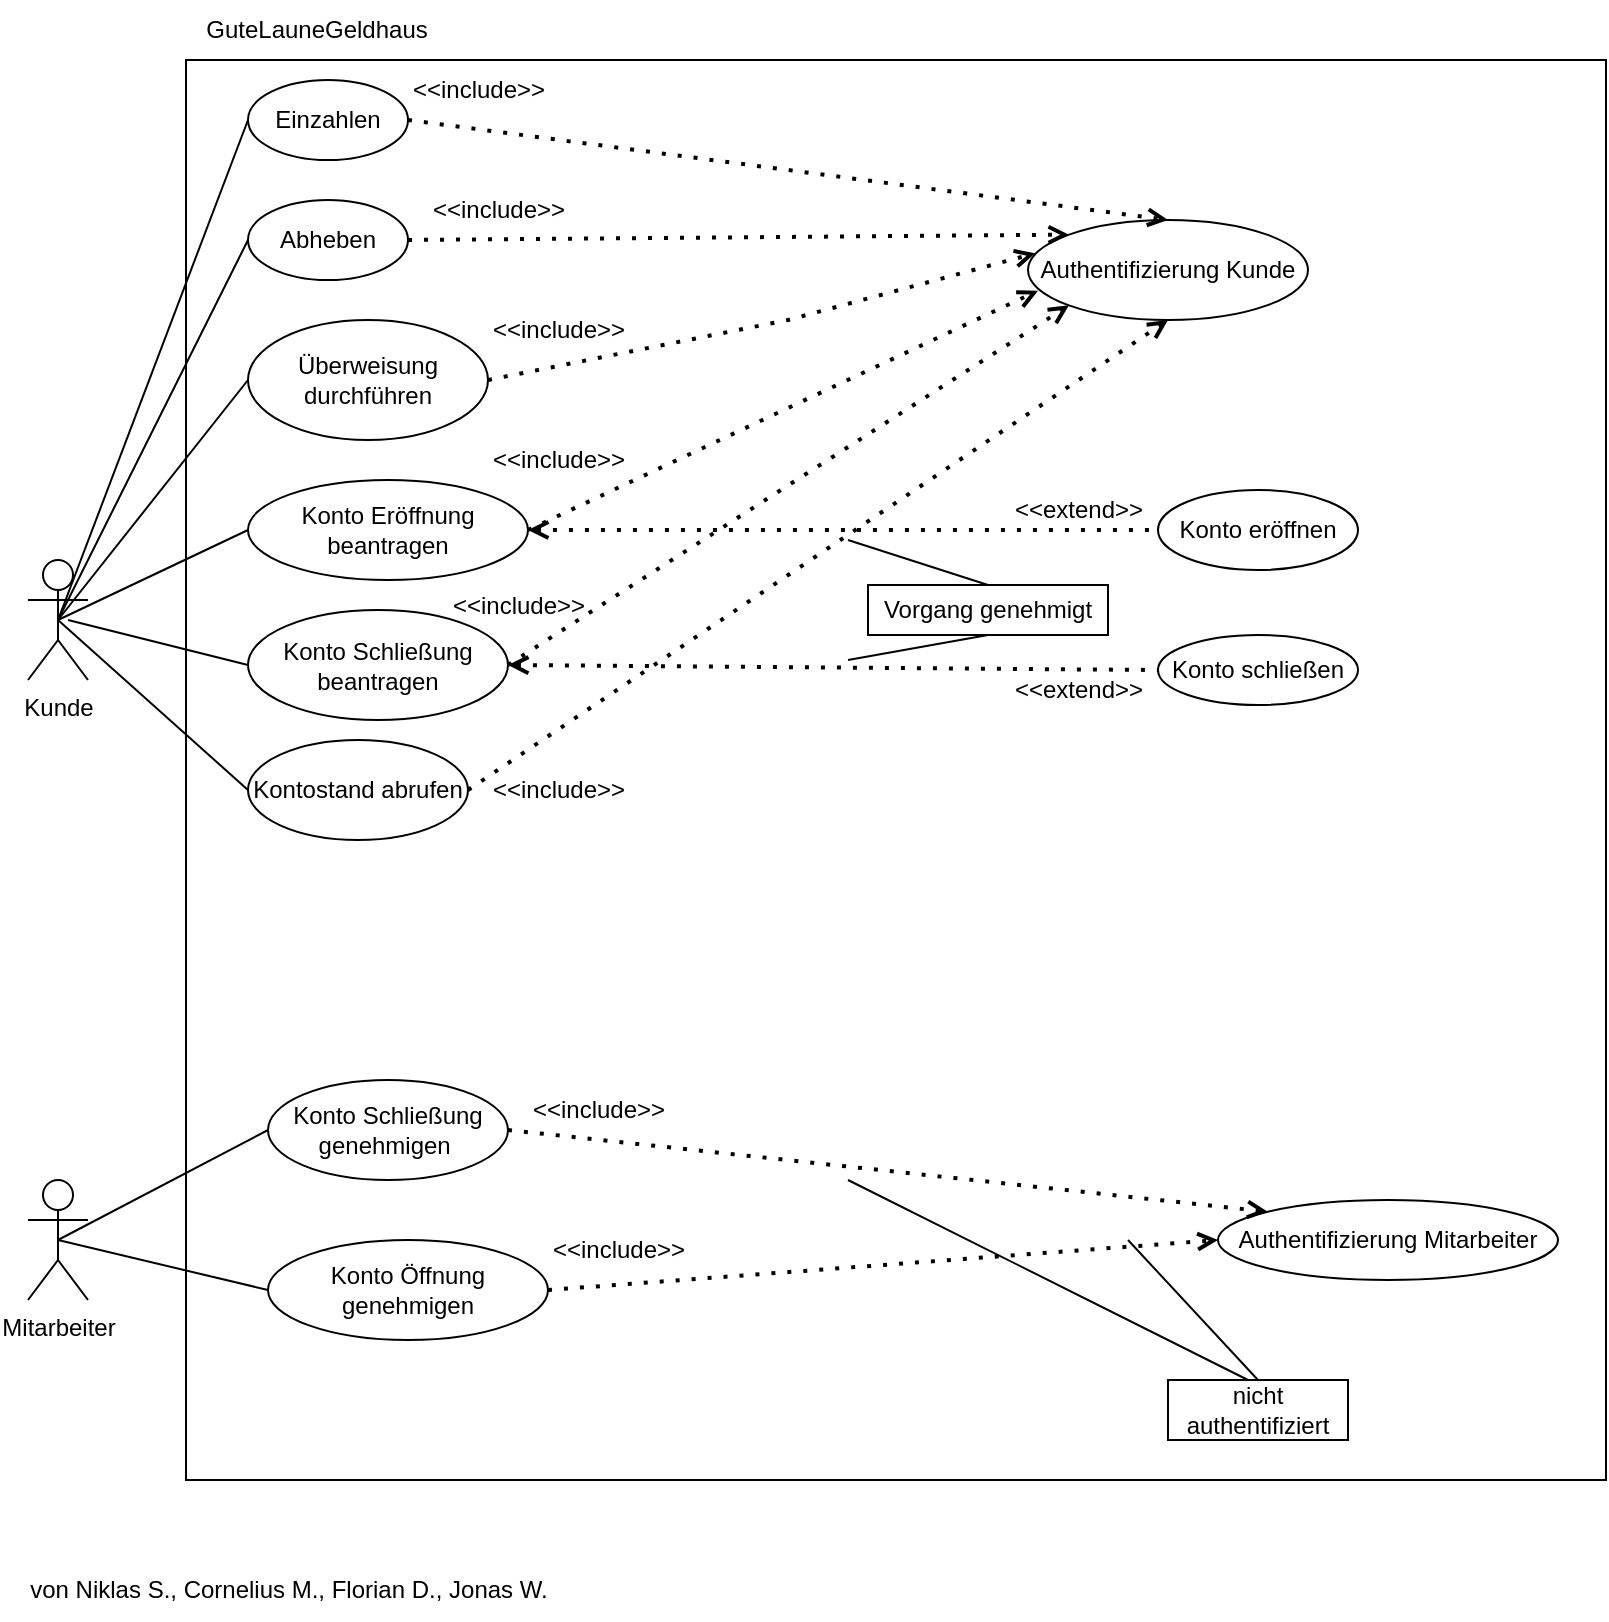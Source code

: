 <mxfile version="23.1.1" type="github">
  <diagram name="Seite-1" id="9fy-oJtNh5ueOBFY-xOZ">
    <mxGraphModel dx="430" dy="247" grid="1" gridSize="10" guides="1" tooltips="1" connect="1" arrows="1" fold="1" page="1" pageScale="1" pageWidth="827" pageHeight="1169" math="0" shadow="0">
      <root>
        <mxCell id="0" />
        <mxCell id="1" parent="0" />
        <mxCell id="ozhPWf2TO138vazG7j-N-81" value="" style="whiteSpace=wrap;html=1;aspect=fixed;" parent="1" vertex="1">
          <mxGeometry x="98" y="90" width="710" height="710" as="geometry" />
        </mxCell>
        <mxCell id="ozhPWf2TO138vazG7j-N-2" value="Kunde" style="shape=umlActor;verticalLabelPosition=bottom;verticalAlign=top;html=1;outlineConnect=0;" parent="1" vertex="1">
          <mxGeometry x="19" y="340" width="30" height="60" as="geometry" />
        </mxCell>
        <mxCell id="ozhPWf2TO138vazG7j-N-3" value="Mitarbeiter" style="shape=umlActor;verticalLabelPosition=bottom;verticalAlign=top;html=1;outlineConnect=0;" parent="1" vertex="1">
          <mxGeometry x="19" y="650" width="30" height="60" as="geometry" />
        </mxCell>
        <mxCell id="ozhPWf2TO138vazG7j-N-6" value="Einzahlen" style="ellipse;whiteSpace=wrap;html=1;" parent="1" vertex="1">
          <mxGeometry x="129" y="100" width="80" height="40" as="geometry" />
        </mxCell>
        <mxCell id="ozhPWf2TO138vazG7j-N-7" value="Abheben" style="ellipse;whiteSpace=wrap;html=1;" parent="1" vertex="1">
          <mxGeometry x="129" y="160" width="80" height="40" as="geometry" />
        </mxCell>
        <mxCell id="ozhPWf2TO138vazG7j-N-8" value="Authentifizierung Kunde" style="ellipse;whiteSpace=wrap;html=1;" parent="1" vertex="1">
          <mxGeometry x="519" y="170" width="140" height="50" as="geometry" />
        </mxCell>
        <mxCell id="ozhPWf2TO138vazG7j-N-9" value="Kontostand abrufen" style="ellipse;whiteSpace=wrap;html=1;" parent="1" vertex="1">
          <mxGeometry x="129" y="430" width="110" height="50" as="geometry" />
        </mxCell>
        <mxCell id="ozhPWf2TO138vazG7j-N-10" value="Überweisung durchführen" style="ellipse;whiteSpace=wrap;html=1;" parent="1" vertex="1">
          <mxGeometry x="129" y="220" width="120" height="60" as="geometry" />
        </mxCell>
        <mxCell id="ozhPWf2TO138vazG7j-N-11" value="Konto eröffnen" style="ellipse;whiteSpace=wrap;html=1;" parent="1" vertex="1">
          <mxGeometry x="584" y="305" width="100" height="40" as="geometry" />
        </mxCell>
        <mxCell id="ozhPWf2TO138vazG7j-N-12" value="Konto schließen" style="ellipse;whiteSpace=wrap;html=1;" parent="1" vertex="1">
          <mxGeometry x="584" y="377.5" width="100" height="35" as="geometry" />
        </mxCell>
        <mxCell id="ozhPWf2TO138vazG7j-N-13" value="Authentifizierung Mitarbeiter" style="ellipse;whiteSpace=wrap;html=1;" parent="1" vertex="1">
          <mxGeometry x="614" y="660" width="170" height="40" as="geometry" />
        </mxCell>
        <mxCell id="ozhPWf2TO138vazG7j-N-19" value="" style="endArrow=none;html=1;rounded=0;exitX=0.5;exitY=0.5;exitDx=0;exitDy=0;exitPerimeter=0;entryX=0;entryY=0.5;entryDx=0;entryDy=0;" parent="1" source="ozhPWf2TO138vazG7j-N-2" target="ozhPWf2TO138vazG7j-N-6" edge="1">
          <mxGeometry width="50" height="50" relative="1" as="geometry">
            <mxPoint x="309" y="450" as="sourcePoint" />
            <mxPoint x="359" y="400" as="targetPoint" />
          </mxGeometry>
        </mxCell>
        <mxCell id="ozhPWf2TO138vazG7j-N-20" value="" style="endArrow=none;html=1;rounded=0;exitX=0.5;exitY=0.5;exitDx=0;exitDy=0;exitPerimeter=0;entryX=0;entryY=0.5;entryDx=0;entryDy=0;" parent="1" source="ozhPWf2TO138vazG7j-N-2" target="ozhPWf2TO138vazG7j-N-7" edge="1">
          <mxGeometry width="50" height="50" relative="1" as="geometry">
            <mxPoint x="309" y="450" as="sourcePoint" />
            <mxPoint x="359" y="400" as="targetPoint" />
          </mxGeometry>
        </mxCell>
        <mxCell id="ozhPWf2TO138vazG7j-N-21" value="" style="endArrow=none;html=1;rounded=0;exitX=0.5;exitY=0.5;exitDx=0;exitDy=0;exitPerimeter=0;entryX=0;entryY=0.5;entryDx=0;entryDy=0;" parent="1" source="ozhPWf2TO138vazG7j-N-2" target="ozhPWf2TO138vazG7j-N-10" edge="1">
          <mxGeometry width="50" height="50" relative="1" as="geometry">
            <mxPoint x="309" y="450" as="sourcePoint" />
            <mxPoint x="359" y="400" as="targetPoint" />
          </mxGeometry>
        </mxCell>
        <mxCell id="ozhPWf2TO138vazG7j-N-24" value="" style="endArrow=none;html=1;rounded=0;exitX=0.5;exitY=0.5;exitDx=0;exitDy=0;exitPerimeter=0;entryX=0;entryY=0.5;entryDx=0;entryDy=0;" parent="1" source="ozhPWf2TO138vazG7j-N-2" target="ozhPWf2TO138vazG7j-N-9" edge="1">
          <mxGeometry width="50" height="50" relative="1" as="geometry">
            <mxPoint x="309" y="450" as="sourcePoint" />
            <mxPoint x="359" y="400" as="targetPoint" />
          </mxGeometry>
        </mxCell>
        <mxCell id="ozhPWf2TO138vazG7j-N-25" value="Konto Öffnung genehmigen" style="ellipse;whiteSpace=wrap;html=1;" parent="1" vertex="1">
          <mxGeometry x="139" y="680" width="140" height="50" as="geometry" />
        </mxCell>
        <mxCell id="ozhPWf2TO138vazG7j-N-26" value="Konto Eröffnung beantragen" style="ellipse;whiteSpace=wrap;html=1;" parent="1" vertex="1">
          <mxGeometry x="129" y="300" width="140" height="50" as="geometry" />
        </mxCell>
        <mxCell id="ozhPWf2TO138vazG7j-N-27" value="Konto Schließung beantragen" style="ellipse;whiteSpace=wrap;html=1;" parent="1" vertex="1">
          <mxGeometry x="129" y="365" width="130" height="55" as="geometry" />
        </mxCell>
        <mxCell id="ozhPWf2TO138vazG7j-N-28" value="" style="endArrow=none;html=1;rounded=0;exitX=0.5;exitY=0.5;exitDx=0;exitDy=0;exitPerimeter=0;entryX=0;entryY=0.5;entryDx=0;entryDy=0;" parent="1" source="ozhPWf2TO138vazG7j-N-2" target="ozhPWf2TO138vazG7j-N-26" edge="1">
          <mxGeometry width="50" height="50" relative="1" as="geometry">
            <mxPoint x="309" y="450" as="sourcePoint" />
            <mxPoint x="359" y="400" as="targetPoint" />
          </mxGeometry>
        </mxCell>
        <mxCell id="ozhPWf2TO138vazG7j-N-29" value="" style="endArrow=none;html=1;rounded=0;entryX=0;entryY=0.5;entryDx=0;entryDy=0;" parent="1" target="ozhPWf2TO138vazG7j-N-27" edge="1">
          <mxGeometry width="50" height="50" relative="1" as="geometry">
            <mxPoint x="39" y="370" as="sourcePoint" />
            <mxPoint x="359" y="400" as="targetPoint" />
          </mxGeometry>
        </mxCell>
        <mxCell id="ozhPWf2TO138vazG7j-N-31" value="" style="endArrow=none;dashed=1;html=1;dashPattern=1 3;strokeWidth=2;rounded=0;entryX=0;entryY=0.5;entryDx=0;entryDy=0;exitX=1;exitY=0.5;exitDx=0;exitDy=0;startArrow=open;startFill=0;" parent="1" source="ozhPWf2TO138vazG7j-N-27" target="ozhPWf2TO138vazG7j-N-12" edge="1">
          <mxGeometry width="50" height="50" relative="1" as="geometry">
            <mxPoint x="309" y="450" as="sourcePoint" />
            <mxPoint x="359" y="400" as="targetPoint" />
          </mxGeometry>
        </mxCell>
        <mxCell id="ozhPWf2TO138vazG7j-N-32" value="" style="endArrow=open;dashed=1;html=1;dashPattern=1 3;strokeWidth=2;rounded=0;entryX=0;entryY=0.5;entryDx=0;entryDy=0;exitX=1;exitY=0.5;exitDx=0;exitDy=0;endFill=0;" parent="1" source="ozhPWf2TO138vazG7j-N-25" target="ozhPWf2TO138vazG7j-N-13" edge="1">
          <mxGeometry width="50" height="50" relative="1" as="geometry">
            <mxPoint x="309" y="440" as="sourcePoint" />
            <mxPoint x="359" y="390" as="targetPoint" />
          </mxGeometry>
        </mxCell>
        <mxCell id="ozhPWf2TO138vazG7j-N-33" value="" style="endArrow=open;dashed=1;html=1;dashPattern=1 3;strokeWidth=2;rounded=0;entryX=0.036;entryY=0.707;entryDx=0;entryDy=0;exitX=1;exitY=0.5;exitDx=0;exitDy=0;endFill=0;entryPerimeter=0;" parent="1" source="ozhPWf2TO138vazG7j-N-26" target="ozhPWf2TO138vazG7j-N-8" edge="1">
          <mxGeometry width="50" height="50" relative="1" as="geometry">
            <mxPoint x="309" y="450" as="sourcePoint" />
            <mxPoint x="359" y="400" as="targetPoint" />
          </mxGeometry>
        </mxCell>
        <mxCell id="ozhPWf2TO138vazG7j-N-34" value="" style="endArrow=open;dashed=1;html=1;dashPattern=1 3;strokeWidth=2;rounded=0;entryX=0;entryY=1;entryDx=0;entryDy=0;exitX=1;exitY=0.5;exitDx=0;exitDy=0;endFill=0;" parent="1" source="ozhPWf2TO138vazG7j-N-27" target="ozhPWf2TO138vazG7j-N-8" edge="1">
          <mxGeometry width="50" height="50" relative="1" as="geometry">
            <mxPoint x="309" y="450" as="sourcePoint" />
            <mxPoint x="359" y="400" as="targetPoint" />
          </mxGeometry>
        </mxCell>
        <mxCell id="ozhPWf2TO138vazG7j-N-39" value="nicht authentifiziert" style="rounded=0;whiteSpace=wrap;html=1;" parent="1" vertex="1">
          <mxGeometry x="589" y="750" width="90" height="30" as="geometry" />
        </mxCell>
        <mxCell id="ozhPWf2TO138vazG7j-N-42" value="" style="endArrow=open;dashed=1;html=1;dashPattern=1 3;strokeWidth=2;rounded=0;entryX=0.5;entryY=0;entryDx=0;entryDy=0;exitX=1;exitY=0.5;exitDx=0;exitDy=0;endFill=0;" parent="1" source="ozhPWf2TO138vazG7j-N-6" target="ozhPWf2TO138vazG7j-N-8" edge="1">
          <mxGeometry width="50" height="50" relative="1" as="geometry">
            <mxPoint x="309" y="450" as="sourcePoint" />
            <mxPoint x="359" y="400" as="targetPoint" />
          </mxGeometry>
        </mxCell>
        <mxCell id="ozhPWf2TO138vazG7j-N-43" value="" style="endArrow=open;dashed=1;html=1;dashPattern=1 3;strokeWidth=2;rounded=0;entryX=0;entryY=0;entryDx=0;entryDy=0;exitX=1;exitY=0.5;exitDx=0;exitDy=0;endFill=0;" parent="1" source="ozhPWf2TO138vazG7j-N-7" target="ozhPWf2TO138vazG7j-N-8" edge="1">
          <mxGeometry width="50" height="50" relative="1" as="geometry">
            <mxPoint x="309" y="450" as="sourcePoint" />
            <mxPoint x="359" y="400" as="targetPoint" />
          </mxGeometry>
        </mxCell>
        <mxCell id="ozhPWf2TO138vazG7j-N-44" value="" style="endArrow=open;dashed=1;html=1;dashPattern=1 3;strokeWidth=2;rounded=0;exitX=1;exitY=0.5;exitDx=0;exitDy=0;endFill=0;entryX=0.026;entryY=0.333;entryDx=0;entryDy=0;entryPerimeter=0;" parent="1" source="ozhPWf2TO138vazG7j-N-10" target="ozhPWf2TO138vazG7j-N-8" edge="1">
          <mxGeometry width="50" height="50" relative="1" as="geometry">
            <mxPoint x="309" y="450" as="sourcePoint" />
            <mxPoint x="519" y="200" as="targetPoint" />
            <Array as="points">
              <mxPoint x="399" y="220" />
            </Array>
          </mxGeometry>
        </mxCell>
        <mxCell id="ozhPWf2TO138vazG7j-N-45" value="" style="endArrow=open;dashed=1;html=1;dashPattern=1 3;strokeWidth=2;rounded=0;entryX=0.5;entryY=1;entryDx=0;entryDy=0;exitX=1;exitY=0.5;exitDx=0;exitDy=0;endFill=0;" parent="1" source="ozhPWf2TO138vazG7j-N-9" target="ozhPWf2TO138vazG7j-N-8" edge="1">
          <mxGeometry width="50" height="50" relative="1" as="geometry">
            <mxPoint x="309" y="450" as="sourcePoint" />
            <mxPoint x="359" y="400" as="targetPoint" />
          </mxGeometry>
        </mxCell>
        <mxCell id="ozhPWf2TO138vazG7j-N-49" value="&amp;lt;&amp;lt;include&amp;gt;&amp;gt;" style="text;html=1;align=center;verticalAlign=middle;resizable=0;points=[];autosize=1;strokeColor=none;fillColor=none;" parent="1" vertex="1">
          <mxGeometry x="199" y="90" width="90" height="30" as="geometry" />
        </mxCell>
        <mxCell id="ozhPWf2TO138vazG7j-N-56" value="Vorgang genehmigt" style="rounded=0;whiteSpace=wrap;html=1;" parent="1" vertex="1">
          <mxGeometry x="439" y="352.5" width="120" height="25" as="geometry" />
        </mxCell>
        <mxCell id="ozhPWf2TO138vazG7j-N-59" value="" style="endArrow=none;html=1;rounded=0;entryX=0.5;entryY=0;entryDx=0;entryDy=0;" parent="1" target="ozhPWf2TO138vazG7j-N-39" edge="1">
          <mxGeometry width="50" height="50" relative="1" as="geometry">
            <mxPoint x="569" y="680" as="sourcePoint" />
            <mxPoint x="469" y="510" as="targetPoint" />
          </mxGeometry>
        </mxCell>
        <mxCell id="ozhPWf2TO138vazG7j-N-60" value="" style="endArrow=none;html=1;rounded=0;exitX=0.5;exitY=0.5;exitDx=0;exitDy=0;exitPerimeter=0;entryX=0;entryY=0.5;entryDx=0;entryDy=0;" parent="1" source="ozhPWf2TO138vazG7j-N-3" target="ozhPWf2TO138vazG7j-N-25" edge="1">
          <mxGeometry width="50" height="50" relative="1" as="geometry">
            <mxPoint x="309" y="440" as="sourcePoint" />
            <mxPoint x="359" y="390" as="targetPoint" />
          </mxGeometry>
        </mxCell>
        <mxCell id="ozhPWf2TO138vazG7j-N-61" value="" style="endArrow=none;dashed=1;html=1;dashPattern=1 3;strokeWidth=2;rounded=0;entryX=0;entryY=0.5;entryDx=0;entryDy=0;exitX=1;exitY=0.5;exitDx=0;exitDy=0;startArrow=open;startFill=0;" parent="1" source="ozhPWf2TO138vazG7j-N-26" target="ozhPWf2TO138vazG7j-N-11" edge="1">
          <mxGeometry width="50" height="50" relative="1" as="geometry">
            <mxPoint x="309" y="450" as="sourcePoint" />
            <mxPoint x="359" y="400" as="targetPoint" />
          </mxGeometry>
        </mxCell>
        <mxCell id="ozhPWf2TO138vazG7j-N-62" value="&amp;lt;&amp;lt;extend&amp;gt;&amp;gt;" style="text;html=1;align=center;verticalAlign=middle;resizable=0;points=[];autosize=1;strokeColor=none;fillColor=none;" parent="1" vertex="1">
          <mxGeometry x="499" y="300" width="90" height="30" as="geometry" />
        </mxCell>
        <mxCell id="ozhPWf2TO138vazG7j-N-64" value="&amp;lt;&amp;lt;extend&amp;gt;&amp;gt;" style="text;html=1;align=center;verticalAlign=middle;resizable=0;points=[];autosize=1;strokeColor=none;fillColor=none;" parent="1" vertex="1">
          <mxGeometry x="499" y="390" width="90" height="30" as="geometry" />
        </mxCell>
        <mxCell id="ozhPWf2TO138vazG7j-N-65" value="" style="endArrow=none;html=1;rounded=0;exitX=0.5;exitY=0;exitDx=0;exitDy=0;" parent="1" source="ozhPWf2TO138vazG7j-N-56" edge="1">
          <mxGeometry width="50" height="50" relative="1" as="geometry">
            <mxPoint x="309" y="450" as="sourcePoint" />
            <mxPoint x="429" y="330" as="targetPoint" />
          </mxGeometry>
        </mxCell>
        <mxCell id="ozhPWf2TO138vazG7j-N-66" value="" style="endArrow=none;html=1;rounded=0;entryX=0.5;entryY=1;entryDx=0;entryDy=0;" parent="1" target="ozhPWf2TO138vazG7j-N-56" edge="1">
          <mxGeometry width="50" height="50" relative="1" as="geometry">
            <mxPoint x="429" y="390" as="sourcePoint" />
            <mxPoint x="359" y="400" as="targetPoint" />
          </mxGeometry>
        </mxCell>
        <mxCell id="ozhPWf2TO138vazG7j-N-67" value="Konto Schließung genehmigen&amp;nbsp;" style="ellipse;whiteSpace=wrap;html=1;" parent="1" vertex="1">
          <mxGeometry x="139" y="600" width="120" height="50" as="geometry" />
        </mxCell>
        <mxCell id="ozhPWf2TO138vazG7j-N-68" value="" style="endArrow=open;dashed=1;html=1;dashPattern=1 3;strokeWidth=2;rounded=0;exitX=1;exitY=0.5;exitDx=0;exitDy=0;endFill=0;entryX=0;entryY=0;entryDx=0;entryDy=0;" parent="1" source="ozhPWf2TO138vazG7j-N-67" target="ozhPWf2TO138vazG7j-N-13" edge="1">
          <mxGeometry width="50" height="50" relative="1" as="geometry">
            <mxPoint x="309" y="590" as="sourcePoint" />
            <mxPoint x="619" y="680" as="targetPoint" />
          </mxGeometry>
        </mxCell>
        <mxCell id="ozhPWf2TO138vazG7j-N-69" value="" style="endArrow=none;html=1;rounded=0;" parent="1" edge="1">
          <mxGeometry width="50" height="50" relative="1" as="geometry">
            <mxPoint x="429" y="650" as="sourcePoint" />
            <mxPoint x="629" y="750" as="targetPoint" />
          </mxGeometry>
        </mxCell>
        <mxCell id="ozhPWf2TO138vazG7j-N-71" value="" style="endArrow=none;html=1;rounded=0;exitX=0.5;exitY=0.5;exitDx=0;exitDy=0;exitPerimeter=0;entryX=0;entryY=0.5;entryDx=0;entryDy=0;" parent="1" source="ozhPWf2TO138vazG7j-N-3" target="ozhPWf2TO138vazG7j-N-67" edge="1">
          <mxGeometry width="50" height="50" relative="1" as="geometry">
            <mxPoint x="309" y="590" as="sourcePoint" />
            <mxPoint x="359" y="540" as="targetPoint" />
          </mxGeometry>
        </mxCell>
        <mxCell id="ozhPWf2TO138vazG7j-N-74" value="&amp;lt;&amp;lt;include&amp;gt;&amp;gt;" style="text;html=1;align=center;verticalAlign=middle;resizable=0;points=[];autosize=1;strokeColor=none;fillColor=none;" parent="1" vertex="1">
          <mxGeometry x="209" y="150" width="90" height="30" as="geometry" />
        </mxCell>
        <mxCell id="ozhPWf2TO138vazG7j-N-75" value="&amp;lt;&amp;lt;include&amp;gt;&amp;gt;" style="text;html=1;align=center;verticalAlign=middle;resizable=0;points=[];autosize=1;strokeColor=none;fillColor=none;" parent="1" vertex="1">
          <mxGeometry x="239" y="210" width="90" height="30" as="geometry" />
        </mxCell>
        <mxCell id="ozhPWf2TO138vazG7j-N-76" value="&amp;lt;&amp;lt;include&amp;gt;&amp;gt;" style="text;html=1;align=center;verticalAlign=middle;resizable=0;points=[];autosize=1;strokeColor=none;fillColor=none;" parent="1" vertex="1">
          <mxGeometry x="239" y="275" width="90" height="30" as="geometry" />
        </mxCell>
        <mxCell id="ozhPWf2TO138vazG7j-N-77" value="&amp;lt;&amp;lt;include&amp;gt;&amp;gt;" style="text;html=1;align=center;verticalAlign=middle;resizable=0;points=[];autosize=1;strokeColor=none;fillColor=none;" parent="1" vertex="1">
          <mxGeometry x="219" y="347.5" width="90" height="30" as="geometry" />
        </mxCell>
        <mxCell id="ozhPWf2TO138vazG7j-N-78" value="&amp;lt;&amp;lt;include&amp;gt;&amp;gt;" style="text;html=1;align=center;verticalAlign=middle;resizable=0;points=[];autosize=1;strokeColor=none;fillColor=none;" parent="1" vertex="1">
          <mxGeometry x="239" y="440" width="90" height="30" as="geometry" />
        </mxCell>
        <mxCell id="ozhPWf2TO138vazG7j-N-79" value="&amp;lt;&amp;lt;include&amp;gt;&amp;gt;" style="text;html=1;align=center;verticalAlign=middle;resizable=0;points=[];autosize=1;strokeColor=none;fillColor=none;" parent="1" vertex="1">
          <mxGeometry x="259" y="600" width="90" height="30" as="geometry" />
        </mxCell>
        <mxCell id="ozhPWf2TO138vazG7j-N-80" value="&amp;lt;&amp;lt;include&amp;gt;&amp;gt;" style="text;html=1;align=center;verticalAlign=middle;resizable=0;points=[];autosize=1;strokeColor=none;fillColor=none;" parent="1" vertex="1">
          <mxGeometry x="269" y="670" width="90" height="30" as="geometry" />
        </mxCell>
        <mxCell id="ozhPWf2TO138vazG7j-N-82" value="GuteLauneGeldhaus" style="text;html=1;align=center;verticalAlign=middle;resizable=0;points=[];autosize=1;strokeColor=none;fillColor=none;" parent="1" vertex="1">
          <mxGeometry x="98" y="60" width="130" height="30" as="geometry" />
        </mxCell>
        <mxCell id="t_Bqqkv1M1sZwfWbjFdG-1" value="von Niklas S., Cornelius M., Florian D., Jonas W." style="text;html=1;align=center;verticalAlign=middle;resizable=0;points=[];autosize=1;strokeColor=none;fillColor=none;" vertex="1" parent="1">
          <mxGeometry x="9" y="840" width="280" height="30" as="geometry" />
        </mxCell>
      </root>
    </mxGraphModel>
  </diagram>
</mxfile>
